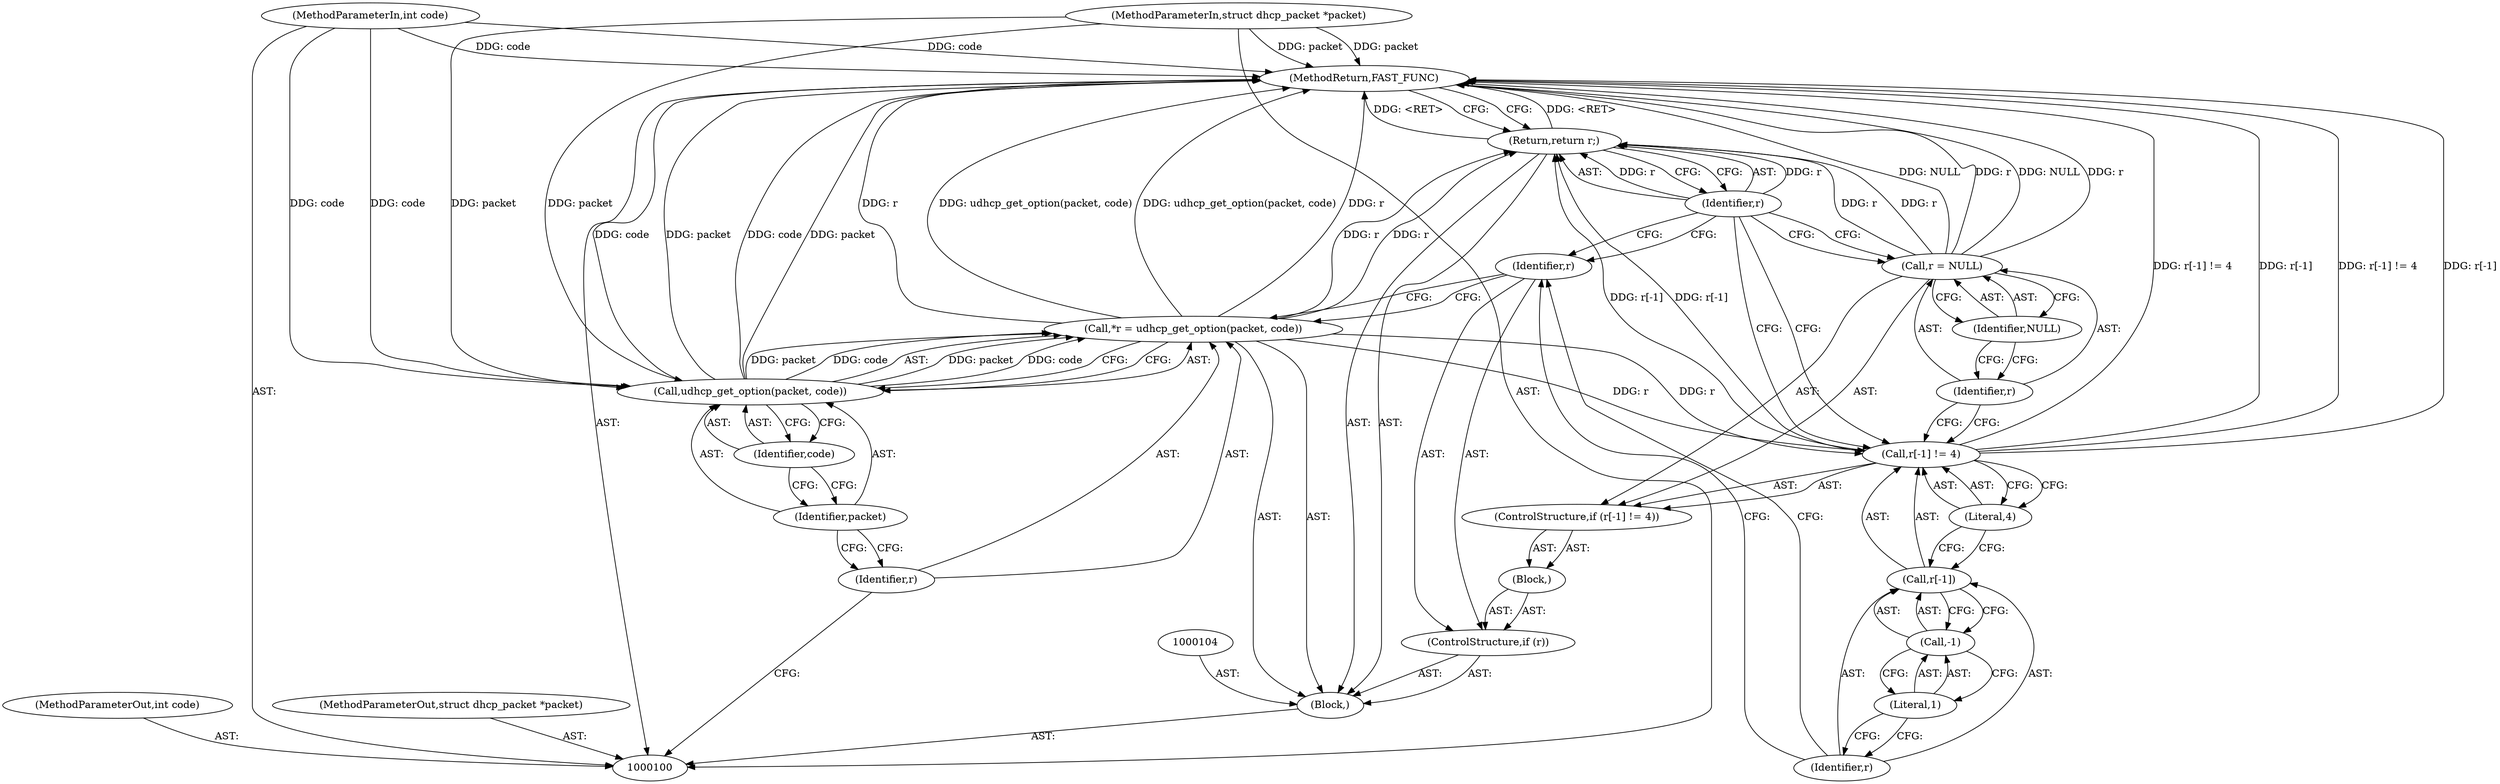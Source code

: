 digraph "1_busybox_74d9f1ba37010face4bd1449df4d60dd84450b06" {
"1000101" [label="(MethodParameterIn,struct dhcp_packet *packet)"];
"1000157" [label="(MethodParameterOut,struct dhcp_packet *packet)"];
"1000102" [label="(MethodParameterIn,int code)"];
"1000158" [label="(MethodParameterOut,int code)"];
"1000125" [label="(MethodReturn,FAST_FUNC)"];
"1000103" [label="(Block,)"];
"1000105" [label="(Call,*r = udhcp_get_option(packet, code))"];
"1000106" [label="(Identifier,r)"];
"1000107" [label="(Call,udhcp_get_option(packet, code))"];
"1000108" [label="(Identifier,packet)"];
"1000109" [label="(Identifier,code)"];
"1000110" [label="(ControlStructure,if (r))"];
"1000111" [label="(Identifier,r)"];
"1000112" [label="(Block,)"];
"1000119" [label="(Literal,4)"];
"1000113" [label="(ControlStructure,if (r[-1] != 4))"];
"1000114" [label="(Call,r[-1] != 4)"];
"1000115" [label="(Call,r[-1])"];
"1000116" [label="(Identifier,r)"];
"1000117" [label="(Call,-1)"];
"1000118" [label="(Literal,1)"];
"1000120" [label="(Call,r = NULL)"];
"1000121" [label="(Identifier,r)"];
"1000122" [label="(Identifier,NULL)"];
"1000123" [label="(Return,return r;)"];
"1000124" [label="(Identifier,r)"];
"1000101" -> "1000100"  [label="AST: "];
"1000101" -> "1000125"  [label="DDG: packet"];
"1000101" -> "1000107"  [label="DDG: packet"];
"1000157" -> "1000100"  [label="AST: "];
"1000102" -> "1000100"  [label="AST: "];
"1000102" -> "1000125"  [label="DDG: code"];
"1000102" -> "1000107"  [label="DDG: code"];
"1000158" -> "1000100"  [label="AST: "];
"1000125" -> "1000100"  [label="AST: "];
"1000125" -> "1000123"  [label="CFG: "];
"1000107" -> "1000125"  [label="DDG: packet"];
"1000107" -> "1000125"  [label="DDG: code"];
"1000105" -> "1000125"  [label="DDG: udhcp_get_option(packet, code)"];
"1000105" -> "1000125"  [label="DDG: r"];
"1000114" -> "1000125"  [label="DDG: r[-1] != 4"];
"1000114" -> "1000125"  [label="DDG: r[-1]"];
"1000102" -> "1000125"  [label="DDG: code"];
"1000120" -> "1000125"  [label="DDG: NULL"];
"1000120" -> "1000125"  [label="DDG: r"];
"1000101" -> "1000125"  [label="DDG: packet"];
"1000123" -> "1000125"  [label="DDG: <RET>"];
"1000103" -> "1000100"  [label="AST: "];
"1000104" -> "1000103"  [label="AST: "];
"1000105" -> "1000103"  [label="AST: "];
"1000110" -> "1000103"  [label="AST: "];
"1000123" -> "1000103"  [label="AST: "];
"1000105" -> "1000103"  [label="AST: "];
"1000105" -> "1000107"  [label="CFG: "];
"1000106" -> "1000105"  [label="AST: "];
"1000107" -> "1000105"  [label="AST: "];
"1000111" -> "1000105"  [label="CFG: "];
"1000105" -> "1000125"  [label="DDG: udhcp_get_option(packet, code)"];
"1000105" -> "1000125"  [label="DDG: r"];
"1000107" -> "1000105"  [label="DDG: packet"];
"1000107" -> "1000105"  [label="DDG: code"];
"1000105" -> "1000114"  [label="DDG: r"];
"1000105" -> "1000123"  [label="DDG: r"];
"1000106" -> "1000105"  [label="AST: "];
"1000106" -> "1000100"  [label="CFG: "];
"1000108" -> "1000106"  [label="CFG: "];
"1000107" -> "1000105"  [label="AST: "];
"1000107" -> "1000109"  [label="CFG: "];
"1000108" -> "1000107"  [label="AST: "];
"1000109" -> "1000107"  [label="AST: "];
"1000105" -> "1000107"  [label="CFG: "];
"1000107" -> "1000125"  [label="DDG: packet"];
"1000107" -> "1000125"  [label="DDG: code"];
"1000107" -> "1000105"  [label="DDG: packet"];
"1000107" -> "1000105"  [label="DDG: code"];
"1000101" -> "1000107"  [label="DDG: packet"];
"1000102" -> "1000107"  [label="DDG: code"];
"1000108" -> "1000107"  [label="AST: "];
"1000108" -> "1000106"  [label="CFG: "];
"1000109" -> "1000108"  [label="CFG: "];
"1000109" -> "1000107"  [label="AST: "];
"1000109" -> "1000108"  [label="CFG: "];
"1000107" -> "1000109"  [label="CFG: "];
"1000110" -> "1000103"  [label="AST: "];
"1000111" -> "1000110"  [label="AST: "];
"1000112" -> "1000110"  [label="AST: "];
"1000111" -> "1000110"  [label="AST: "];
"1000111" -> "1000105"  [label="CFG: "];
"1000116" -> "1000111"  [label="CFG: "];
"1000124" -> "1000111"  [label="CFG: "];
"1000112" -> "1000110"  [label="AST: "];
"1000113" -> "1000112"  [label="AST: "];
"1000119" -> "1000114"  [label="AST: "];
"1000119" -> "1000115"  [label="CFG: "];
"1000114" -> "1000119"  [label="CFG: "];
"1000113" -> "1000112"  [label="AST: "];
"1000114" -> "1000113"  [label="AST: "];
"1000120" -> "1000113"  [label="AST: "];
"1000114" -> "1000113"  [label="AST: "];
"1000114" -> "1000119"  [label="CFG: "];
"1000115" -> "1000114"  [label="AST: "];
"1000119" -> "1000114"  [label="AST: "];
"1000121" -> "1000114"  [label="CFG: "];
"1000124" -> "1000114"  [label="CFG: "];
"1000114" -> "1000125"  [label="DDG: r[-1] != 4"];
"1000114" -> "1000125"  [label="DDG: r[-1]"];
"1000105" -> "1000114"  [label="DDG: r"];
"1000114" -> "1000123"  [label="DDG: r[-1]"];
"1000115" -> "1000114"  [label="AST: "];
"1000115" -> "1000117"  [label="CFG: "];
"1000116" -> "1000115"  [label="AST: "];
"1000117" -> "1000115"  [label="AST: "];
"1000119" -> "1000115"  [label="CFG: "];
"1000116" -> "1000115"  [label="AST: "];
"1000116" -> "1000111"  [label="CFG: "];
"1000118" -> "1000116"  [label="CFG: "];
"1000117" -> "1000115"  [label="AST: "];
"1000117" -> "1000118"  [label="CFG: "];
"1000118" -> "1000117"  [label="AST: "];
"1000115" -> "1000117"  [label="CFG: "];
"1000118" -> "1000117"  [label="AST: "];
"1000118" -> "1000116"  [label="CFG: "];
"1000117" -> "1000118"  [label="CFG: "];
"1000120" -> "1000113"  [label="AST: "];
"1000120" -> "1000122"  [label="CFG: "];
"1000121" -> "1000120"  [label="AST: "];
"1000122" -> "1000120"  [label="AST: "];
"1000124" -> "1000120"  [label="CFG: "];
"1000120" -> "1000125"  [label="DDG: NULL"];
"1000120" -> "1000125"  [label="DDG: r"];
"1000120" -> "1000123"  [label="DDG: r"];
"1000121" -> "1000120"  [label="AST: "];
"1000121" -> "1000114"  [label="CFG: "];
"1000122" -> "1000121"  [label="CFG: "];
"1000122" -> "1000120"  [label="AST: "];
"1000122" -> "1000121"  [label="CFG: "];
"1000120" -> "1000122"  [label="CFG: "];
"1000123" -> "1000103"  [label="AST: "];
"1000123" -> "1000124"  [label="CFG: "];
"1000124" -> "1000123"  [label="AST: "];
"1000125" -> "1000123"  [label="CFG: "];
"1000123" -> "1000125"  [label="DDG: <RET>"];
"1000124" -> "1000123"  [label="DDG: r"];
"1000105" -> "1000123"  [label="DDG: r"];
"1000114" -> "1000123"  [label="DDG: r[-1]"];
"1000120" -> "1000123"  [label="DDG: r"];
"1000124" -> "1000123"  [label="AST: "];
"1000124" -> "1000120"  [label="CFG: "];
"1000124" -> "1000114"  [label="CFG: "];
"1000124" -> "1000111"  [label="CFG: "];
"1000123" -> "1000124"  [label="CFG: "];
"1000124" -> "1000123"  [label="DDG: r"];
}
